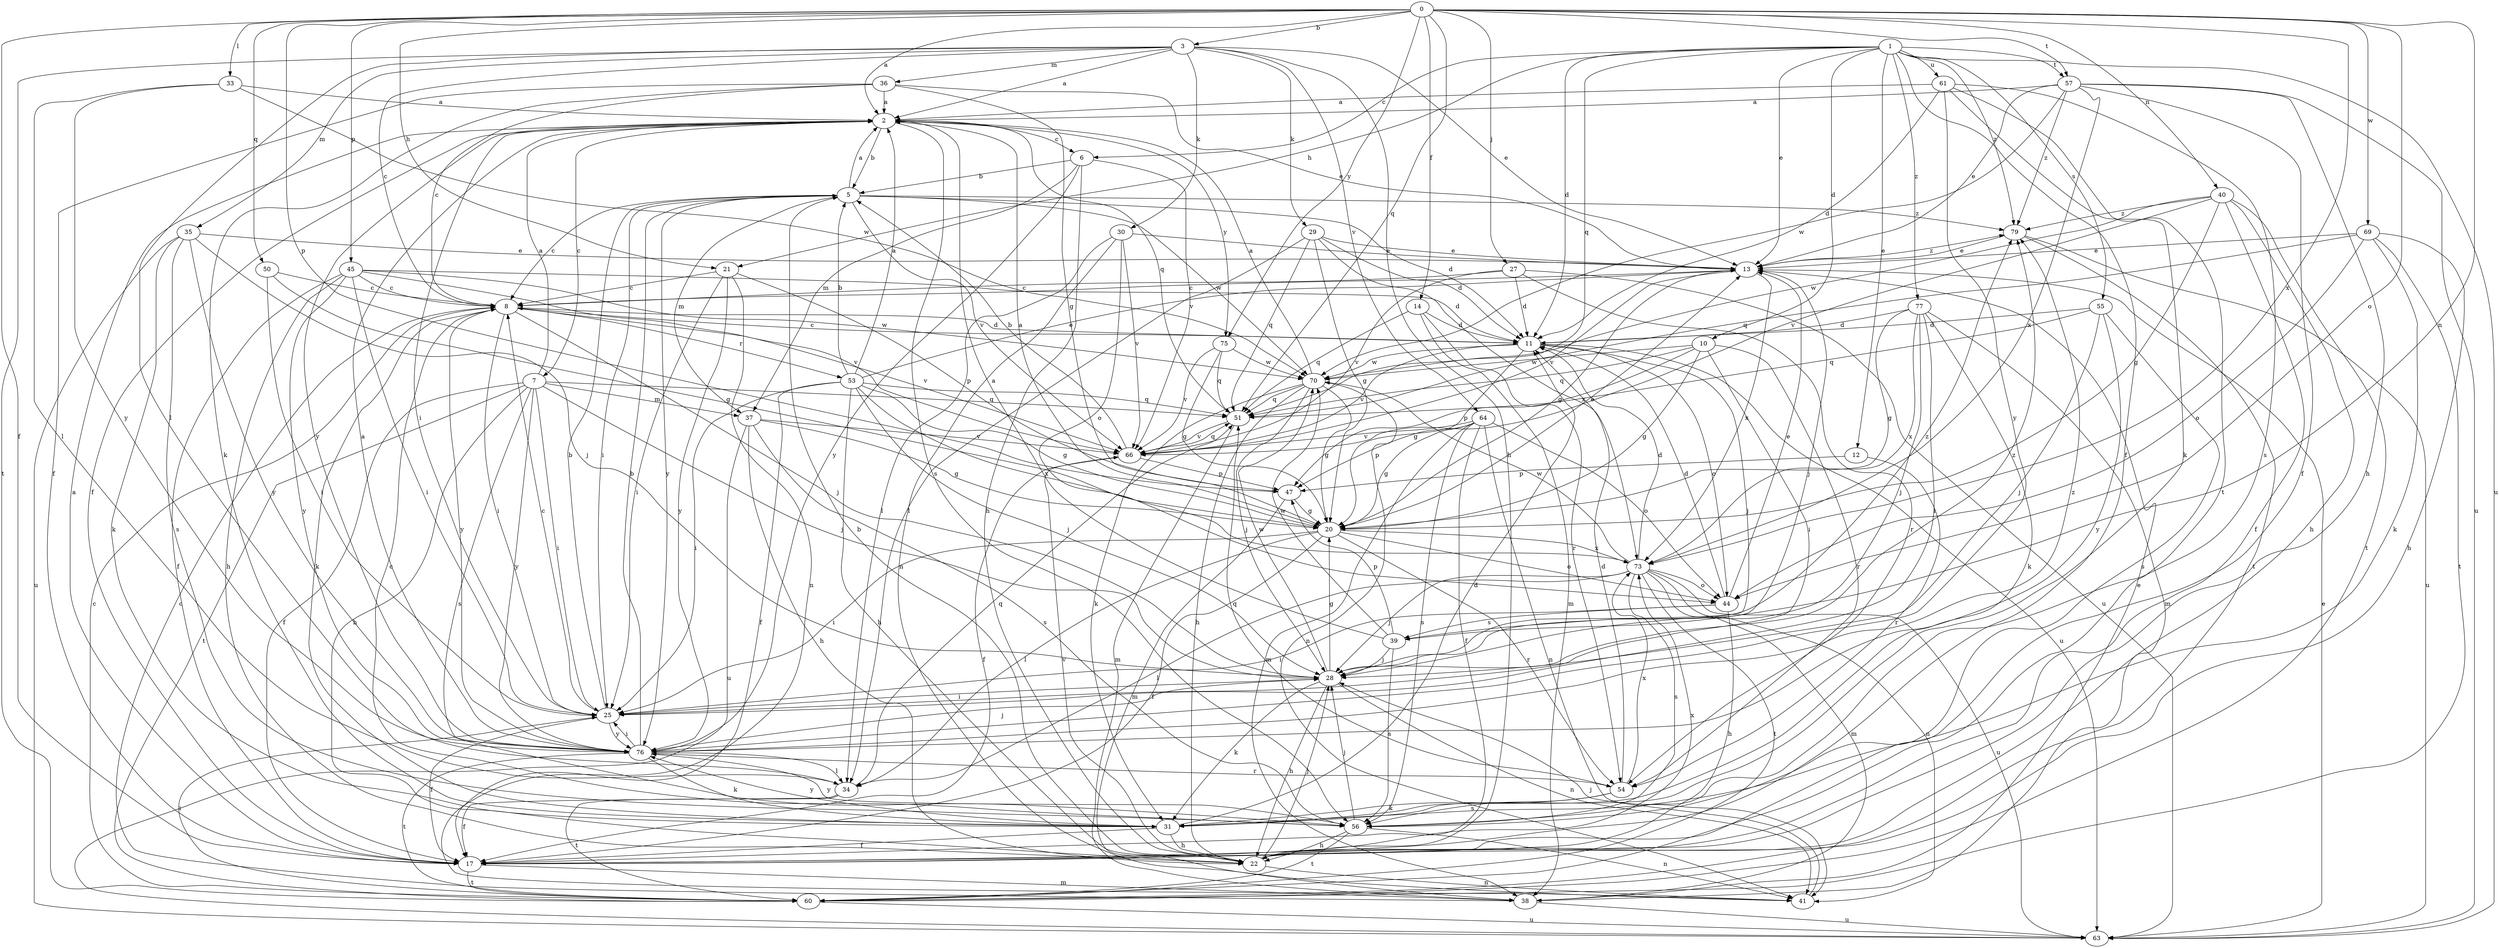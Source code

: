 strict digraph  {
0;
1;
2;
3;
5;
6;
7;
8;
10;
11;
12;
13;
14;
17;
20;
21;
22;
25;
27;
28;
29;
30;
31;
33;
34;
35;
36;
37;
38;
39;
40;
41;
44;
45;
47;
50;
51;
53;
54;
55;
56;
57;
60;
61;
63;
64;
66;
69;
70;
73;
75;
76;
77;
79;
0 -> 2  [label=a];
0 -> 3  [label=b];
0 -> 14  [label=f];
0 -> 17  [label=f];
0 -> 21  [label=h];
0 -> 27  [label=j];
0 -> 33  [label=l];
0 -> 39  [label=n];
0 -> 40  [label=n];
0 -> 44  [label=o];
0 -> 45  [label=p];
0 -> 47  [label=p];
0 -> 50  [label=q];
0 -> 51  [label=q];
0 -> 57  [label=t];
0 -> 69  [label=w];
0 -> 73  [label=x];
0 -> 75  [label=y];
1 -> 6  [label=c];
1 -> 10  [label=d];
1 -> 11  [label=d];
1 -> 12  [label=e];
1 -> 13  [label=e];
1 -> 17  [label=f];
1 -> 21  [label=h];
1 -> 51  [label=q];
1 -> 55  [label=s];
1 -> 57  [label=t];
1 -> 61  [label=u];
1 -> 63  [label=u];
1 -> 77  [label=z];
1 -> 79  [label=z];
2 -> 5  [label=b];
2 -> 6  [label=c];
2 -> 7  [label=c];
2 -> 17  [label=f];
2 -> 25  [label=i];
2 -> 51  [label=q];
2 -> 56  [label=s];
2 -> 75  [label=y];
2 -> 76  [label=y];
3 -> 2  [label=a];
3 -> 8  [label=c];
3 -> 13  [label=e];
3 -> 22  [label=h];
3 -> 29  [label=k];
3 -> 30  [label=k];
3 -> 34  [label=l];
3 -> 35  [label=m];
3 -> 36  [label=m];
3 -> 60  [label=t];
3 -> 64  [label=v];
5 -> 2  [label=a];
5 -> 8  [label=c];
5 -> 11  [label=d];
5 -> 25  [label=i];
5 -> 37  [label=m];
5 -> 66  [label=v];
5 -> 70  [label=w];
5 -> 76  [label=y];
5 -> 79  [label=z];
6 -> 5  [label=b];
6 -> 22  [label=h];
6 -> 37  [label=m];
6 -> 66  [label=v];
6 -> 76  [label=y];
7 -> 2  [label=a];
7 -> 17  [label=f];
7 -> 22  [label=h];
7 -> 25  [label=i];
7 -> 28  [label=j];
7 -> 37  [label=m];
7 -> 51  [label=q];
7 -> 56  [label=s];
7 -> 60  [label=t];
7 -> 76  [label=y];
8 -> 11  [label=d];
8 -> 25  [label=i];
8 -> 28  [label=j];
8 -> 31  [label=k];
8 -> 53  [label=r];
8 -> 66  [label=v];
8 -> 76  [label=y];
10 -> 20  [label=g];
10 -> 25  [label=i];
10 -> 47  [label=p];
10 -> 51  [label=q];
10 -> 54  [label=r];
10 -> 70  [label=w];
11 -> 8  [label=c];
11 -> 20  [label=g];
11 -> 28  [label=j];
11 -> 44  [label=o];
11 -> 63  [label=u];
11 -> 66  [label=v];
11 -> 70  [label=w];
12 -> 47  [label=p];
12 -> 54  [label=r];
13 -> 8  [label=c];
13 -> 20  [label=g];
13 -> 28  [label=j];
13 -> 66  [label=v];
13 -> 73  [label=x];
13 -> 79  [label=z];
14 -> 11  [label=d];
14 -> 38  [label=m];
14 -> 51  [label=q];
14 -> 54  [label=r];
17 -> 2  [label=a];
17 -> 38  [label=m];
17 -> 60  [label=t];
17 -> 73  [label=x];
20 -> 2  [label=a];
20 -> 13  [label=e];
20 -> 17  [label=f];
20 -> 25  [label=i];
20 -> 34  [label=l];
20 -> 44  [label=o];
20 -> 54  [label=r];
20 -> 73  [label=x];
21 -> 8  [label=c];
21 -> 25  [label=i];
21 -> 41  [label=n];
21 -> 47  [label=p];
21 -> 76  [label=y];
22 -> 5  [label=b];
22 -> 28  [label=j];
22 -> 41  [label=n];
22 -> 66  [label=v];
25 -> 5  [label=b];
25 -> 8  [label=c];
25 -> 17  [label=f];
25 -> 76  [label=y];
27 -> 8  [label=c];
27 -> 11  [label=d];
27 -> 54  [label=r];
27 -> 63  [label=u];
27 -> 66  [label=v];
28 -> 20  [label=g];
28 -> 22  [label=h];
28 -> 25  [label=i];
28 -> 31  [label=k];
28 -> 41  [label=n];
28 -> 70  [label=w];
28 -> 79  [label=z];
29 -> 11  [label=d];
29 -> 13  [label=e];
29 -> 20  [label=g];
29 -> 34  [label=l];
29 -> 51  [label=q];
29 -> 73  [label=x];
30 -> 13  [label=e];
30 -> 34  [label=l];
30 -> 41  [label=n];
30 -> 44  [label=o];
30 -> 66  [label=v];
31 -> 11  [label=d];
31 -> 17  [label=f];
31 -> 22  [label=h];
31 -> 76  [label=y];
33 -> 2  [label=a];
33 -> 34  [label=l];
33 -> 70  [label=w];
33 -> 76  [label=y];
34 -> 17  [label=f];
34 -> 51  [label=q];
34 -> 60  [label=t];
35 -> 13  [label=e];
35 -> 28  [label=j];
35 -> 31  [label=k];
35 -> 56  [label=s];
35 -> 63  [label=u];
35 -> 76  [label=y];
36 -> 2  [label=a];
36 -> 8  [label=c];
36 -> 13  [label=e];
36 -> 17  [label=f];
36 -> 20  [label=g];
36 -> 31  [label=k];
37 -> 20  [label=g];
37 -> 22  [label=h];
37 -> 56  [label=s];
37 -> 63  [label=u];
37 -> 66  [label=v];
38 -> 8  [label=c];
38 -> 13  [label=e];
38 -> 63  [label=u];
39 -> 2  [label=a];
39 -> 28  [label=j];
39 -> 47  [label=p];
39 -> 56  [label=s];
39 -> 70  [label=w];
39 -> 79  [label=z];
40 -> 17  [label=f];
40 -> 20  [label=g];
40 -> 22  [label=h];
40 -> 60  [label=t];
40 -> 66  [label=v];
40 -> 70  [label=w];
40 -> 79  [label=z];
41 -> 28  [label=j];
44 -> 11  [label=d];
44 -> 13  [label=e];
44 -> 22  [label=h];
44 -> 25  [label=i];
44 -> 39  [label=s];
45 -> 8  [label=c];
45 -> 11  [label=d];
45 -> 17  [label=f];
45 -> 22  [label=h];
45 -> 25  [label=i];
45 -> 66  [label=v];
45 -> 70  [label=w];
45 -> 76  [label=y];
47 -> 20  [label=g];
47 -> 38  [label=m];
50 -> 8  [label=c];
50 -> 20  [label=g];
50 -> 25  [label=i];
51 -> 38  [label=m];
51 -> 66  [label=v];
53 -> 2  [label=a];
53 -> 5  [label=b];
53 -> 13  [label=e];
53 -> 17  [label=f];
53 -> 20  [label=g];
53 -> 22  [label=h];
53 -> 25  [label=i];
53 -> 28  [label=j];
53 -> 51  [label=q];
53 -> 73  [label=x];
54 -> 11  [label=d];
54 -> 31  [label=k];
54 -> 51  [label=q];
54 -> 56  [label=s];
54 -> 73  [label=x];
55 -> 11  [label=d];
55 -> 28  [label=j];
55 -> 51  [label=q];
55 -> 56  [label=s];
55 -> 76  [label=y];
56 -> 8  [label=c];
56 -> 22  [label=h];
56 -> 28  [label=j];
56 -> 41  [label=n];
56 -> 60  [label=t];
56 -> 76  [label=y];
57 -> 2  [label=a];
57 -> 13  [label=e];
57 -> 17  [label=f];
57 -> 22  [label=h];
57 -> 63  [label=u];
57 -> 70  [label=w];
57 -> 73  [label=x];
57 -> 79  [label=z];
60 -> 8  [label=c];
60 -> 25  [label=i];
60 -> 63  [label=u];
61 -> 2  [label=a];
61 -> 11  [label=d];
61 -> 31  [label=k];
61 -> 56  [label=s];
61 -> 60  [label=t];
61 -> 76  [label=y];
63 -> 13  [label=e];
64 -> 17  [label=f];
64 -> 20  [label=g];
64 -> 38  [label=m];
64 -> 41  [label=n];
64 -> 44  [label=o];
64 -> 47  [label=p];
64 -> 56  [label=s];
64 -> 66  [label=v];
66 -> 5  [label=b];
66 -> 17  [label=f];
66 -> 47  [label=p];
66 -> 51  [label=q];
69 -> 13  [label=e];
69 -> 22  [label=h];
69 -> 31  [label=k];
69 -> 44  [label=o];
69 -> 51  [label=q];
69 -> 60  [label=t];
70 -> 2  [label=a];
70 -> 20  [label=g];
70 -> 22  [label=h];
70 -> 28  [label=j];
70 -> 31  [label=k];
70 -> 41  [label=n];
70 -> 51  [label=q];
73 -> 11  [label=d];
73 -> 28  [label=j];
73 -> 34  [label=l];
73 -> 38  [label=m];
73 -> 41  [label=n];
73 -> 44  [label=o];
73 -> 56  [label=s];
73 -> 60  [label=t];
73 -> 63  [label=u];
73 -> 70  [label=w];
75 -> 20  [label=g];
75 -> 51  [label=q];
75 -> 66  [label=v];
75 -> 70  [label=w];
76 -> 2  [label=a];
76 -> 5  [label=b];
76 -> 25  [label=i];
76 -> 28  [label=j];
76 -> 31  [label=k];
76 -> 34  [label=l];
76 -> 54  [label=r];
76 -> 60  [label=t];
76 -> 79  [label=z];
77 -> 11  [label=d];
77 -> 20  [label=g];
77 -> 25  [label=i];
77 -> 28  [label=j];
77 -> 31  [label=k];
77 -> 38  [label=m];
77 -> 73  [label=x];
79 -> 13  [label=e];
79 -> 60  [label=t];
79 -> 63  [label=u];
}

